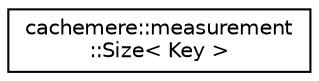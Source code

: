 digraph "Graphical Class Hierarchy"
{
 // LATEX_PDF_SIZE
  edge [fontname="Helvetica",fontsize="10",labelfontname="Helvetica",labelfontsize="10"];
  node [fontname="Helvetica",fontsize="10",shape=record];
  rankdir="LR";
  Node0 [label="cachemere::measurement\l::Size\< Key \>",height=0.2,width=0.4,color="black", fillcolor="white", style="filled",URL="$structcachemere_1_1measurement_1_1Size.html",tooltip=" "];
}
